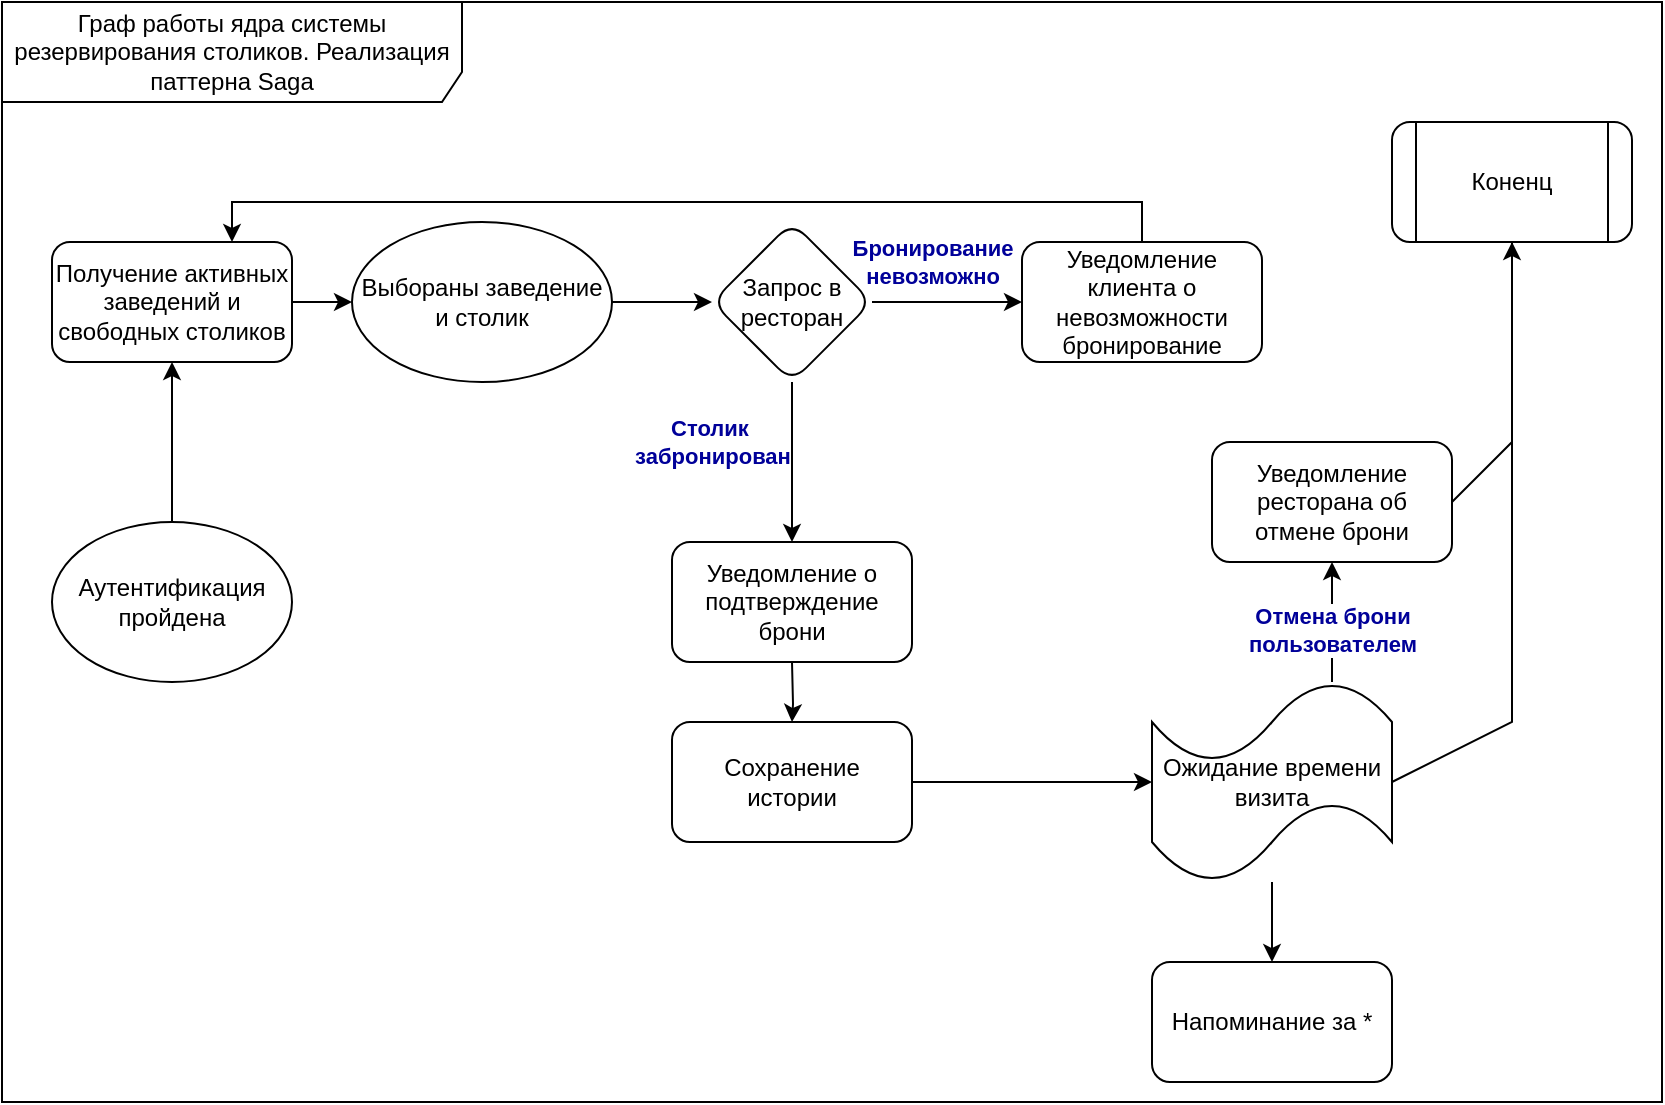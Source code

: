 <mxfile version="22.1.2" type="device">
  <diagram name="Страница — 1" id="DDf3kt4ldKS9D3DV9dp_">
    <mxGraphModel dx="1100" dy="990" grid="1" gridSize="10" guides="1" tooltips="1" connect="1" arrows="1" fold="1" page="1" pageScale="1" pageWidth="1169" pageHeight="827" background="#FFFFFF" math="0" shadow="0">
      <root>
        <mxCell id="0" />
        <mxCell id="1" parent="0" />
        <mxCell id="5usyHx1cdEVdQFqIunDD-2" value="Граф работы ядра системы резервирования столиков. Реализация паттерна Saga" style="shape=umlFrame;whiteSpace=wrap;html=1;pointerEvents=0;recursiveResize=0;container=1;collapsible=0;width=230;height=50;" parent="1" vertex="1">
          <mxGeometry x="10" y="10" width="830" height="550" as="geometry" />
        </mxCell>
        <mxCell id="5usyHx1cdEVdQFqIunDD-32" value="" style="edgeStyle=orthogonalEdgeStyle;rounded=0;orthogonalLoop=1;jettySize=auto;html=1;" parent="5usyHx1cdEVdQFqIunDD-2" source="5usyHx1cdEVdQFqIunDD-27" edge="1">
          <mxGeometry relative="1" as="geometry">
            <mxPoint x="175" y="150" as="targetPoint" />
          </mxGeometry>
        </mxCell>
        <mxCell id="5usyHx1cdEVdQFqIunDD-27" value="Получение активных заведений и свободных столиков" style="rounded=1;whiteSpace=wrap;html=1;" parent="5usyHx1cdEVdQFqIunDD-2" vertex="1">
          <mxGeometry x="25" y="120" width="120" height="60" as="geometry" />
        </mxCell>
        <mxCell id="5usyHx1cdEVdQFqIunDD-30" value="" style="edgeStyle=orthogonalEdgeStyle;rounded=0;orthogonalLoop=1;jettySize=auto;html=1;" parent="5usyHx1cdEVdQFqIunDD-2" source="5usyHx1cdEVdQFqIunDD-29" target="5usyHx1cdEVdQFqIunDD-27" edge="1">
          <mxGeometry relative="1" as="geometry" />
        </mxCell>
        <mxCell id="5usyHx1cdEVdQFqIunDD-29" value="Аутентификация&lt;br&gt;пройдена" style="ellipse;whiteSpace=wrap;html=1;" parent="5usyHx1cdEVdQFqIunDD-2" vertex="1">
          <mxGeometry x="25" y="260" width="120" height="80" as="geometry" />
        </mxCell>
        <mxCell id="5usyHx1cdEVdQFqIunDD-52" style="edgeStyle=orthogonalEdgeStyle;rounded=0;orthogonalLoop=1;jettySize=auto;html=1;exitX=1;exitY=0.5;exitDx=0;exitDy=0;entryX=0;entryY=0.5;entryDx=0;entryDy=0;" parent="5usyHx1cdEVdQFqIunDD-2" source="5usyHx1cdEVdQFqIunDD-31" target="5usyHx1cdEVdQFqIunDD-35" edge="1">
          <mxGeometry relative="1" as="geometry" />
        </mxCell>
        <mxCell id="5usyHx1cdEVdQFqIunDD-31" value="Выбораны заведение и столик" style="ellipse;whiteSpace=wrap;html=1;rounded=1;" parent="5usyHx1cdEVdQFqIunDD-2" vertex="1">
          <mxGeometry x="175" y="110" width="130" height="80" as="geometry" />
        </mxCell>
        <mxCell id="5usyHx1cdEVdQFqIunDD-53" value="Бронирование&lt;br&gt;невозможно" style="edgeStyle=orthogonalEdgeStyle;rounded=0;orthogonalLoop=1;jettySize=auto;html=1;exitX=1;exitY=0.5;exitDx=0;exitDy=0;entryX=0;entryY=0.5;entryDx=0;entryDy=0;fontColor=#000099;fontStyle=1" parent="5usyHx1cdEVdQFqIunDD-2" source="5usyHx1cdEVdQFqIunDD-35" target="5usyHx1cdEVdQFqIunDD-42" edge="1">
          <mxGeometry x="-0.2" y="20" relative="1" as="geometry">
            <mxPoint as="offset" />
          </mxGeometry>
        </mxCell>
        <mxCell id="5usyHx1cdEVdQFqIunDD-54" style="edgeStyle=orthogonalEdgeStyle;rounded=0;orthogonalLoop=1;jettySize=auto;html=1;entryX=0.5;entryY=0;entryDx=0;entryDy=0;" parent="5usyHx1cdEVdQFqIunDD-2" source="5usyHx1cdEVdQFqIunDD-35" target="5usyHx1cdEVdQFqIunDD-37" edge="1">
          <mxGeometry relative="1" as="geometry">
            <mxPoint x="395" y="220" as="sourcePoint" />
          </mxGeometry>
        </mxCell>
        <mxCell id="5usyHx1cdEVdQFqIunDD-55" value="Столик&amp;nbsp;&lt;br&gt;забронирован" style="edgeLabel;html=1;align=center;verticalAlign=middle;resizable=0;points=[];fontColor=#000099;fontStyle=1" parent="5usyHx1cdEVdQFqIunDD-54" vertex="1" connectable="0">
          <mxGeometry x="-0.253" relative="1" as="geometry">
            <mxPoint x="-40" as="offset" />
          </mxGeometry>
        </mxCell>
        <mxCell id="5usyHx1cdEVdQFqIunDD-35" value="Запрос в ресторан" style="rhombus;whiteSpace=wrap;html=1;rounded=1;" parent="5usyHx1cdEVdQFqIunDD-2" vertex="1">
          <mxGeometry x="355" y="110" width="80" height="80" as="geometry" />
        </mxCell>
        <mxCell id="5usyHx1cdEVdQFqIunDD-40" value="" style="edgeStyle=orthogonalEdgeStyle;rounded=0;orthogonalLoop=1;jettySize=auto;html=1;" parent="5usyHx1cdEVdQFqIunDD-2" target="5usyHx1cdEVdQFqIunDD-39" edge="1">
          <mxGeometry relative="1" as="geometry">
            <mxPoint x="395" y="330" as="sourcePoint" />
          </mxGeometry>
        </mxCell>
        <mxCell id="5usyHx1cdEVdQFqIunDD-37" value="Уведомление о подтверждение брони" style="whiteSpace=wrap;html=1;rounded=1;" parent="5usyHx1cdEVdQFqIunDD-2" vertex="1">
          <mxGeometry x="335" y="270" width="120" height="60" as="geometry" />
        </mxCell>
        <mxCell id="H9zFzPK9AL8MQnQGc6E7-11" value="" style="edgeStyle=orthogonalEdgeStyle;rounded=0;orthogonalLoop=1;jettySize=auto;html=1;" edge="1" parent="5usyHx1cdEVdQFqIunDD-2" source="5usyHx1cdEVdQFqIunDD-39" target="H9zFzPK9AL8MQnQGc6E7-10">
          <mxGeometry relative="1" as="geometry" />
        </mxCell>
        <mxCell id="5usyHx1cdEVdQFqIunDD-39" value="Сохранение&lt;br&gt;истории" style="whiteSpace=wrap;html=1;rounded=1;" parent="5usyHx1cdEVdQFqIunDD-2" vertex="1">
          <mxGeometry x="335" y="360" width="120" height="60" as="geometry" />
        </mxCell>
        <mxCell id="5usyHx1cdEVdQFqIunDD-48" style="edgeStyle=orthogonalEdgeStyle;rounded=0;orthogonalLoop=1;jettySize=auto;html=1;exitX=0.5;exitY=0;exitDx=0;exitDy=0;entryX=0.75;entryY=0;entryDx=0;entryDy=0;" parent="5usyHx1cdEVdQFqIunDD-2" source="5usyHx1cdEVdQFqIunDD-42" target="5usyHx1cdEVdQFqIunDD-27" edge="1">
          <mxGeometry relative="1" as="geometry" />
        </mxCell>
        <mxCell id="5usyHx1cdEVdQFqIunDD-42" value="Уведомление клиента о невозможности бронирование" style="whiteSpace=wrap;html=1;rounded=1;" parent="5usyHx1cdEVdQFqIunDD-2" vertex="1">
          <mxGeometry x="510" y="120" width="120" height="60" as="geometry" />
        </mxCell>
        <mxCell id="5usyHx1cdEVdQFqIunDD-49" value="Коненц" style="shape=process;whiteSpace=wrap;html=1;backgroundOutline=1;rounded=1;" parent="5usyHx1cdEVdQFqIunDD-2" vertex="1">
          <mxGeometry x="695" y="60" width="120" height="60" as="geometry" />
        </mxCell>
        <mxCell id="H9zFzPK9AL8MQnQGc6E7-1" value="Напоминание за *" style="whiteSpace=wrap;html=1;rounded=1;" vertex="1" parent="5usyHx1cdEVdQFqIunDD-2">
          <mxGeometry x="575" y="480" width="120" height="60" as="geometry" />
        </mxCell>
        <mxCell id="H9zFzPK9AL8MQnQGc6E7-4" value="" style="endArrow=none;html=1;rounded=0;startArrow=classic;startFill=1;exitX=0.5;exitY=1;exitDx=0;exitDy=0;entryX=0.75;entryY=0;entryDx=0;entryDy=0;entryPerimeter=0;" edge="1" parent="5usyHx1cdEVdQFqIunDD-2" source="H9zFzPK9AL8MQnQGc6E7-6" target="H9zFzPK9AL8MQnQGc6E7-10">
          <mxGeometry width="50" height="50" relative="1" as="geometry">
            <mxPoint x="315" y="50" as="sourcePoint" />
            <mxPoint x="785" y="180" as="targetPoint" />
            <Array as="points">
              <mxPoint x="665" y="310" />
            </Array>
          </mxGeometry>
        </mxCell>
        <mxCell id="H9zFzPK9AL8MQnQGc6E7-5" value="Отмена брони &lt;br&gt;пользователем" style="edgeLabel;html=1;align=center;verticalAlign=middle;resizable=0;points=[];fontColor=#000099;fontSize=11;fontStyle=1" vertex="1" connectable="0" parent="H9zFzPK9AL8MQnQGc6E7-4">
          <mxGeometry x="-0.35" y="-2" relative="1" as="geometry">
            <mxPoint x="2" y="14" as="offset" />
          </mxGeometry>
        </mxCell>
        <mxCell id="H9zFzPK9AL8MQnQGc6E7-6" value="Уведомление ресторана об отмене брони" style="rounded=1;whiteSpace=wrap;html=1;" vertex="1" parent="5usyHx1cdEVdQFqIunDD-2">
          <mxGeometry x="605" y="220" width="120" height="60" as="geometry" />
        </mxCell>
        <mxCell id="H9zFzPK9AL8MQnQGc6E7-12" value="" style="edgeStyle=orthogonalEdgeStyle;rounded=0;orthogonalLoop=1;jettySize=auto;html=1;" edge="1" parent="5usyHx1cdEVdQFqIunDD-2" source="H9zFzPK9AL8MQnQGc6E7-10" target="H9zFzPK9AL8MQnQGc6E7-1">
          <mxGeometry relative="1" as="geometry" />
        </mxCell>
        <mxCell id="H9zFzPK9AL8MQnQGc6E7-10" value="Ожидание времени визита" style="shape=tape;whiteSpace=wrap;html=1;rounded=1;" vertex="1" parent="5usyHx1cdEVdQFqIunDD-2">
          <mxGeometry x="575" y="340" width="120" height="100" as="geometry" />
        </mxCell>
        <mxCell id="H9zFzPK9AL8MQnQGc6E7-13" value="" style="endArrow=none;html=1;rounded=0;entryX=1;entryY=0.5;entryDx=0;entryDy=0;entryPerimeter=0;exitX=0.5;exitY=1;exitDx=0;exitDy=0;endFill=0;startArrow=classic;startFill=1;" edge="1" parent="5usyHx1cdEVdQFqIunDD-2" source="5usyHx1cdEVdQFqIunDD-49" target="H9zFzPK9AL8MQnQGc6E7-10">
          <mxGeometry width="50" height="50" relative="1" as="geometry">
            <mxPoint x="525" y="430" as="sourcePoint" />
            <mxPoint x="575" y="380" as="targetPoint" />
            <Array as="points">
              <mxPoint x="755" y="360" />
            </Array>
          </mxGeometry>
        </mxCell>
        <mxCell id="H9zFzPK9AL8MQnQGc6E7-14" value="" style="endArrow=none;html=1;rounded=0;entryX=1;entryY=0.5;entryDx=0;entryDy=0;" edge="1" parent="5usyHx1cdEVdQFqIunDD-2" target="H9zFzPK9AL8MQnQGc6E7-6">
          <mxGeometry width="50" height="50" relative="1" as="geometry">
            <mxPoint x="755" y="120" as="sourcePoint" />
            <mxPoint x="575" y="380" as="targetPoint" />
            <Array as="points">
              <mxPoint x="755" y="220" />
            </Array>
          </mxGeometry>
        </mxCell>
      </root>
    </mxGraphModel>
  </diagram>
</mxfile>
